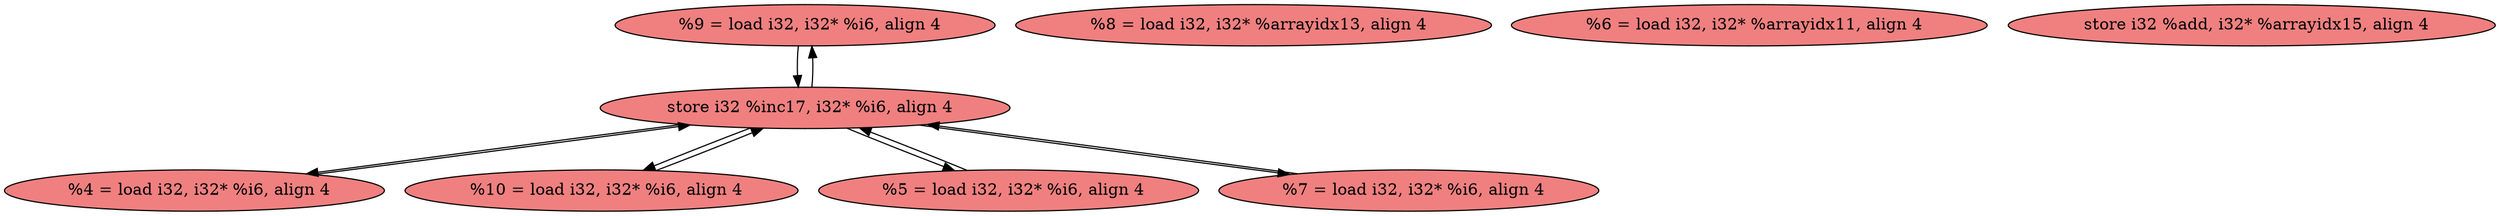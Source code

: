 
digraph G {


node121 [fillcolor=lightcoral,label="  %9 = load i32, i32* %i6, align 4",shape=ellipse,style=filled ]
node120 [fillcolor=lightcoral,label="  %8 = load i32, i32* %arrayidx13, align 4",shape=ellipse,style=filled ]
node119 [fillcolor=lightcoral,label="  %6 = load i32, i32* %arrayidx11, align 4",shape=ellipse,style=filled ]
node117 [fillcolor=lightcoral,label="  %4 = load i32, i32* %i6, align 4",shape=ellipse,style=filled ]
node114 [fillcolor=lightcoral,label="  store i32 %add, i32* %arrayidx15, align 4",shape=ellipse,style=filled ]
node113 [fillcolor=lightcoral,label="  %10 = load i32, i32* %i6, align 4",shape=ellipse,style=filled ]
node115 [fillcolor=lightcoral,label="  %5 = load i32, i32* %i6, align 4",shape=ellipse,style=filled ]
node116 [fillcolor=lightcoral,label="  store i32 %inc17, i32* %i6, align 4",shape=ellipse,style=filled ]
node118 [fillcolor=lightcoral,label="  %7 = load i32, i32* %i6, align 4",shape=ellipse,style=filled ]

node116->node118 [ ]
node118->node116 [ ]
node116->node117 [ ]
node117->node116 [ ]
node116->node121 [ ]
node121->node116 [ ]
node116->node115 [ ]
node115->node116 [ ]
node113->node116 [ ]
node116->node113 [ ]


}
